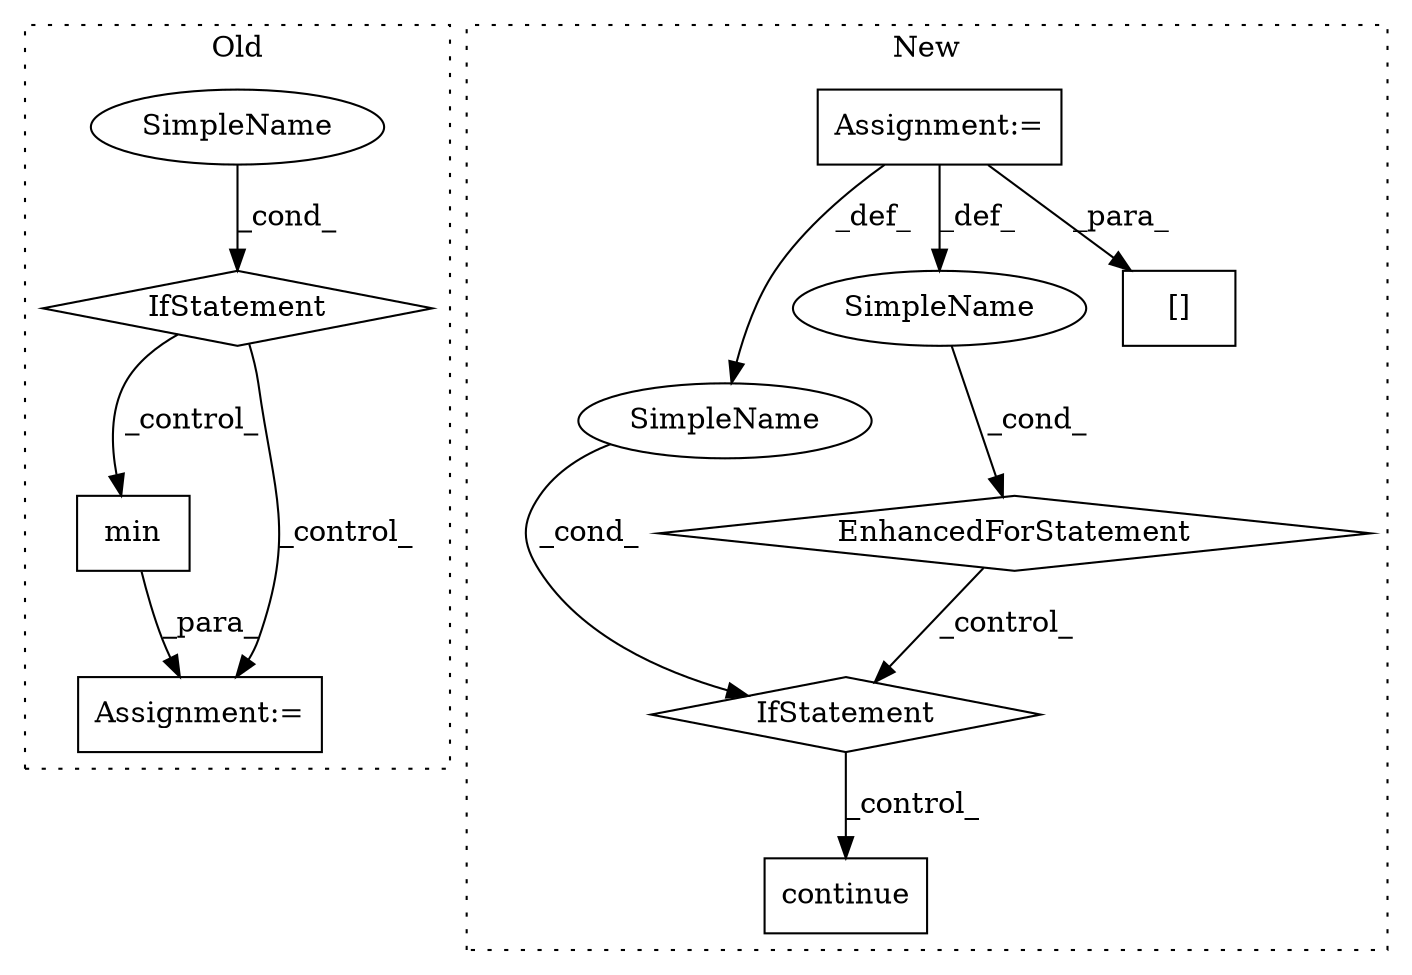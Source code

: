 digraph G {
subgraph cluster0 {
1 [label="min" a="32" s="10666,10710" l="4,1" shape="box"];
5 [label="IfStatement" a="25" s="10607,10642" l="4,2" shape="diamond"];
6 [label="SimpleName" a="42" s="" l="" shape="ellipse"];
11 [label="Assignment:=" a="7" s="10665" l="1" shape="box"];
label = "Old";
style="dotted";
}
subgraph cluster1 {
2 [label="continue" a="18" s="10497" l="9" shape="box"];
3 [label="EnhancedForStatement" a="70" s="10314,10409" l="69,2" shape="diamond"];
4 [label="IfStatement" a="25" s="10421,10483" l="12,2" shape="diamond"];
7 [label="SimpleName" a="42" s="" l="" shape="ellipse"];
8 [label="SimpleName" a="42" s="10387" l="1" shape="ellipse"];
9 [label="Assignment:=" a="7" s="10314,10409" l="69,2" shape="box"];
10 [label="[]" a="2" s="10525,10539" l="13,1" shape="box"];
label = "New";
style="dotted";
}
1 -> 11 [label="_para_"];
3 -> 4 [label="_control_"];
4 -> 2 [label="_control_"];
5 -> 1 [label="_control_"];
5 -> 11 [label="_control_"];
6 -> 5 [label="_cond_"];
7 -> 4 [label="_cond_"];
8 -> 3 [label="_cond_"];
9 -> 7 [label="_def_"];
9 -> 10 [label="_para_"];
9 -> 8 [label="_def_"];
}